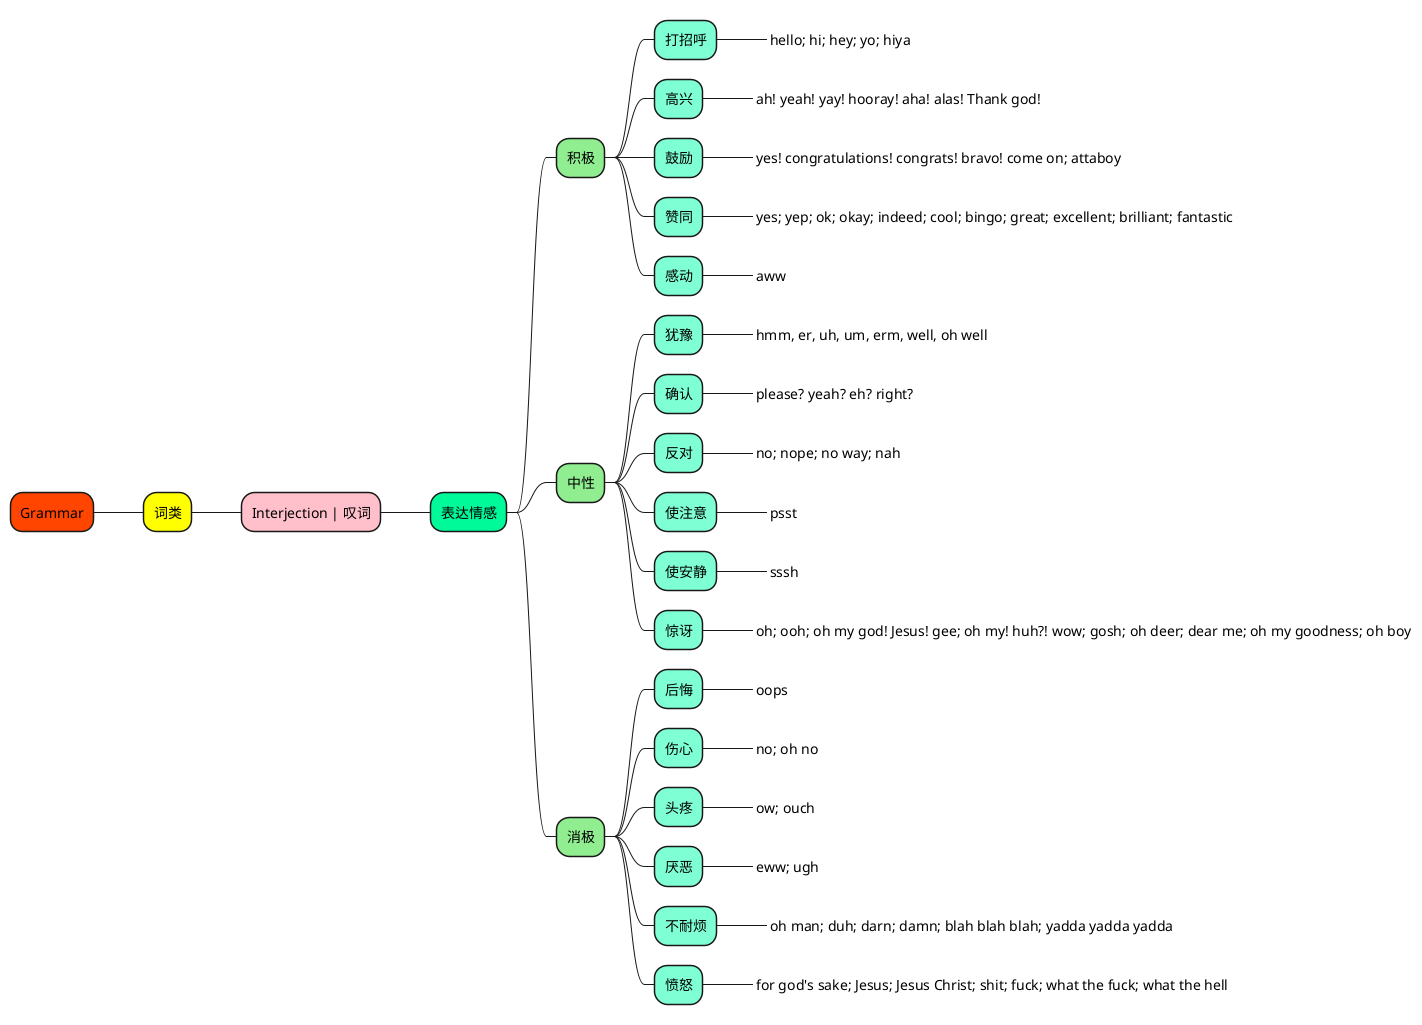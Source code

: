 @startmindmap

+[#OrangeRed] Grammar

++[#yellow] 词类

+++[#Pink] Interjection | 叹词

++++[#MediumSpringGreen] 表达情感

+++++[#LightGreen] 积极
++++++[#Aquamarine] 打招呼
+++++++[#GhostWhite]_ hello; hi; hey; yo; hiya
++++++[#Aquamarine] 高兴
+++++++[#GhostWhite]_ ah! yeah! yay! hooray! aha! alas! Thank god!
++++++[#Aquamarine] 鼓励
+++++++[#GhostWhite]_ yes! congratulations! congrats! bravo! come on; attaboy
++++++[#Aquamarine] 赞同
+++++++[#GhostWhite]_ yes; yep; ok; okay; indeed; cool; bingo; great; excellent; brilliant; fantastic
++++++[#Aquamarine] 感动
+++++++[#GhostWhite]_ aww

+++++[#LightGreen] 中性
++++++[#Aquamarine] 犹豫
+++++++[#GhostWhite]_ hmm, er, uh, um, erm, well, oh well
++++++[#Aquamarine] 确认
+++++++[#GhostWhite]_ please? yeah? eh? right?
++++++[#Aquamarine] 反对
+++++++[#GhostWhite]_ no; nope; no way; nah
++++++[#Aquamarine] 使注意
+++++++[#GhostWhite]_ psst
++++++[#Aquamarine] 使安静
+++++++[#GhostWhite]_ sssh
++++++[#Aquamarine] 惊讶
+++++++[#GhostWhite]_ oh; ooh; oh my god! Jesus! gee; oh my! huh?! wow; gosh; oh deer; dear me; oh my goodness; oh boy


+++++[#LightGreen] 消极
++++++[#Aquamarine] 后悔
+++++++[#GhostWhite]_ oops
++++++[#Aquamarine] 伤心
+++++++[#GhostWhite]_ no; oh no
++++++[#Aquamarine] 头疼
+++++++[#GhostWhite]_ ow; ouch
++++++[#Aquamarine] 厌恶
+++++++[#GhostWhite]_ eww; ugh
++++++[#Aquamarine] 不耐烦
+++++++[#GhostWhite]_ oh man; duh; darn; damn; blah blah blah; yadda yadda yadda
++++++[#Aquamarine] 愤怒
+++++++[#GhostWhite]_ for god's sake; Jesus; Jesus Christ; shit; fuck; what the fuck; what the hell



'你知道这些英语叹词吗 https://www.bilibili.com/video/BV1kS4y1r7gq



@endmindmap